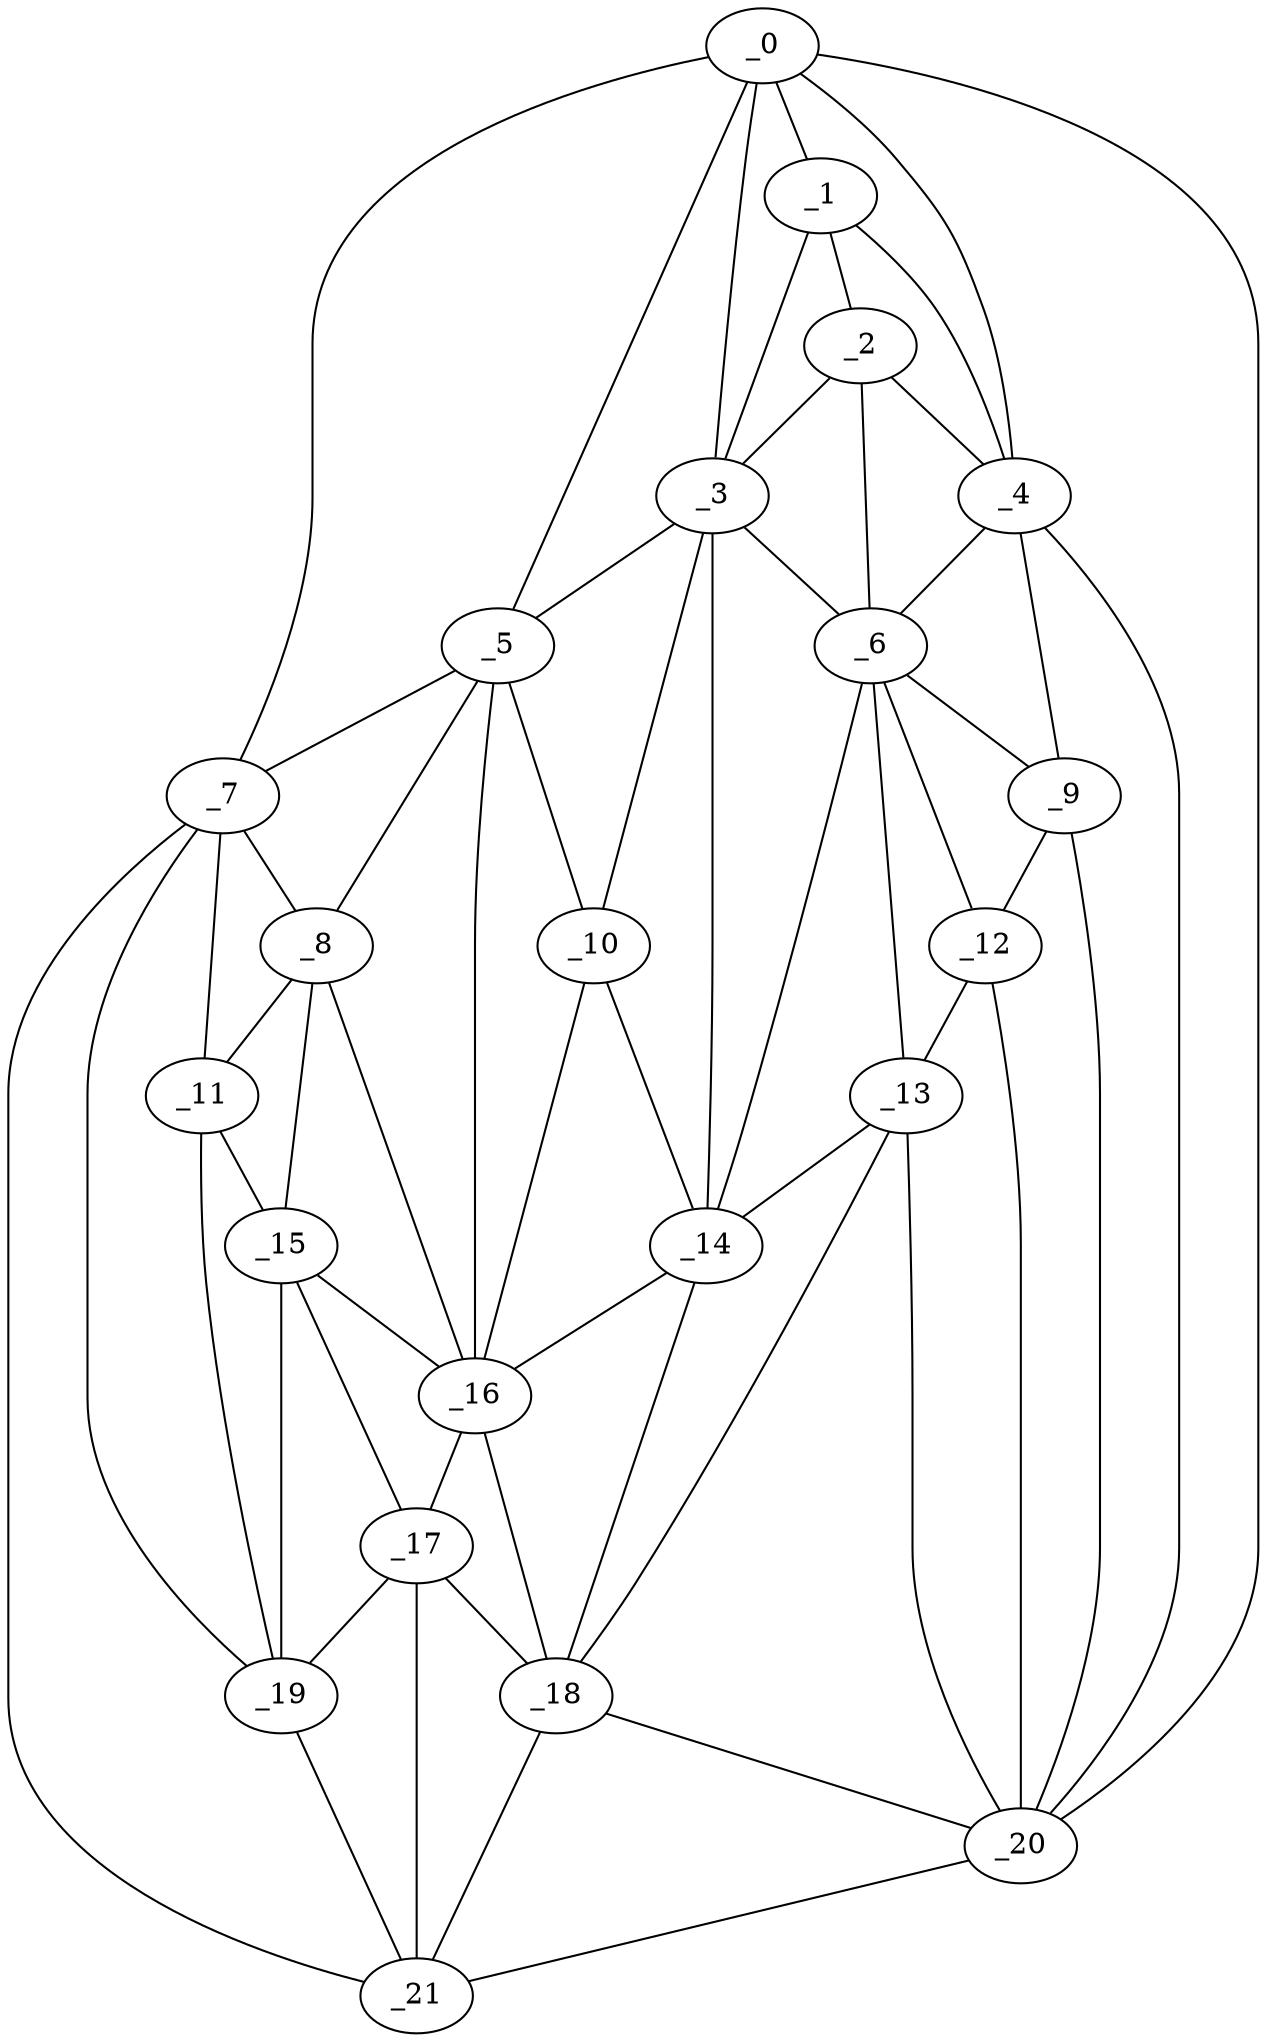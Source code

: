 graph "obj28__80.gxl" {
	_0	 [x=41,
		y=14];
	_1	 [x=50,
		y=15];
	_0 -- _1	 [valence=2];
	_3	 [x=71,
		y=46];
	_0 -- _3	 [valence=2];
	_4	 [x=72,
		y=11];
	_0 -- _4	 [valence=1];
	_5	 [x=75,
		y=65];
	_0 -- _5	 [valence=2];
	_7	 [x=78,
		y=90];
	_0 -- _7	 [valence=1];
	_20	 [x=126,
		y=2];
	_0 -- _20	 [valence=1];
	_2	 [x=59,
		y=16];
	_1 -- _2	 [valence=2];
	_1 -- _3	 [valence=2];
	_1 -- _4	 [valence=2];
	_2 -- _3	 [valence=1];
	_2 -- _4	 [valence=1];
	_6	 [x=77,
		y=31];
	_2 -- _6	 [valence=2];
	_3 -- _5	 [valence=1];
	_3 -- _6	 [valence=1];
	_10	 [x=80,
		y=58];
	_3 -- _10	 [valence=2];
	_14	 [x=89,
		y=45];
	_3 -- _14	 [valence=2];
	_4 -- _6	 [valence=1];
	_9	 [x=80,
		y=15];
	_4 -- _9	 [valence=2];
	_4 -- _20	 [valence=1];
	_5 -- _7	 [valence=1];
	_8	 [x=79,
		y=75];
	_5 -- _8	 [valence=2];
	_5 -- _10	 [valence=2];
	_16	 [x=92,
		y=62];
	_5 -- _16	 [valence=2];
	_6 -- _9	 [valence=2];
	_12	 [x=86,
		y=26];
	_6 -- _12	 [valence=2];
	_13	 [x=88,
		y=31];
	_6 -- _13	 [valence=1];
	_6 -- _14	 [valence=2];
	_7 -- _8	 [valence=1];
	_11	 [x=84,
		y=89];
	_7 -- _11	 [valence=1];
	_19	 [x=121,
		y=93];
	_7 -- _19	 [valence=2];
	_21	 [x=126,
		y=94];
	_7 -- _21	 [valence=1];
	_8 -- _11	 [valence=2];
	_15	 [x=89,
		y=80];
	_8 -- _15	 [valence=2];
	_8 -- _16	 [valence=2];
	_9 -- _12	 [valence=2];
	_9 -- _20	 [valence=2];
	_10 -- _14	 [valence=2];
	_10 -- _16	 [valence=2];
	_11 -- _15	 [valence=2];
	_11 -- _19	 [valence=1];
	_12 -- _13	 [valence=2];
	_12 -- _20	 [valence=2];
	_13 -- _14	 [valence=1];
	_18	 [x=116,
		y=57];
	_13 -- _18	 [valence=2];
	_13 -- _20	 [valence=1];
	_14 -- _16	 [valence=1];
	_14 -- _18	 [valence=2];
	_15 -- _16	 [valence=2];
	_17	 [x=115,
		y=63];
	_15 -- _17	 [valence=1];
	_15 -- _19	 [valence=2];
	_16 -- _17	 [valence=1];
	_16 -- _18	 [valence=1];
	_17 -- _18	 [valence=2];
	_17 -- _19	 [valence=2];
	_17 -- _21	 [valence=1];
	_18 -- _20	 [valence=1];
	_18 -- _21	 [valence=2];
	_19 -- _21	 [valence=2];
	_20 -- _21	 [valence=1];
}
